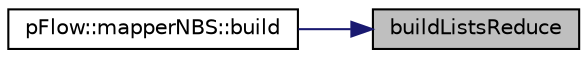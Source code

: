 digraph "buildListsReduce"
{
 // LATEX_PDF_SIZE
  edge [fontname="Helvetica",fontsize="10",labelfontname="Helvetica",labelfontsize="10"];
  node [fontname="Helvetica",fontsize="10",shape=record];
  rankdir="RL";
  Node1 [label="buildListsReduce",height=0.2,width=0.4,color="black", fillcolor="grey75", style="filled", fontcolor="black",tooltip=" "];
  Node1 -> Node2 [dir="back",color="midnightblue",fontsize="10",style="solid",fontname="Helvetica"];
  Node2 [label="pFlow::mapperNBS::build",height=0.2,width=0.4,color="black", fillcolor="white", style="filled",URL="$classpFlow_1_1mapperNBS.html#aa211b81029e158653fac6e77af83e3ac",tooltip=" "];
}
